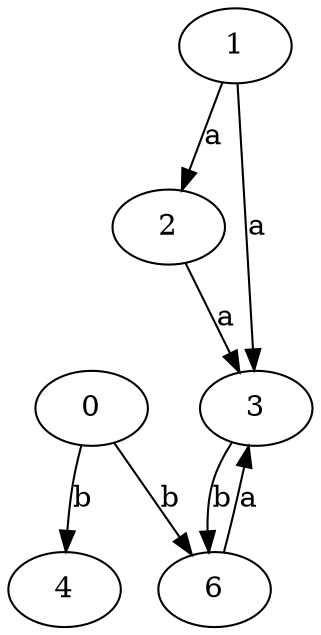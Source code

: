 strict digraph  {
2;
3;
0;
4;
1;
6;
2 -> 3  [label=a];
3 -> 6  [label=b];
0 -> 4  [label=b];
0 -> 6  [label=b];
1 -> 2  [label=a];
1 -> 3  [label=a];
6 -> 3  [label=a];
}
